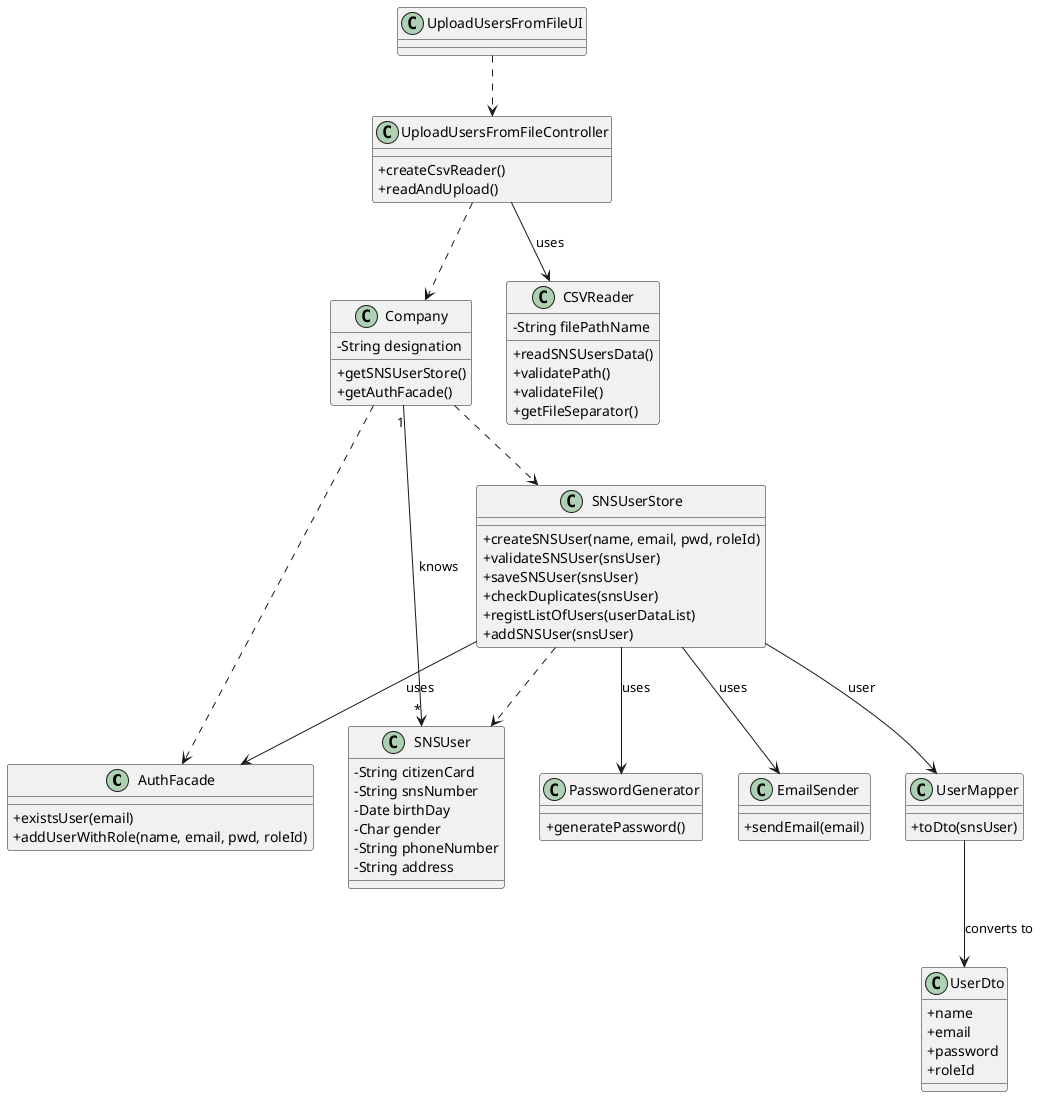 @startuml
skinparam classAttributeIconSize 0

class AuthFacade {
  + existsUser(email)
  + addUserWithRole(name, email, pwd, roleId)
}

class Company {
  - String designation
  + getSNSUserStore()
  + getAuthFacade()
}

class UploadUsersFromFileController {
  + createCsvReader()
  + readAndUpload()
}

class UploadUsersFromFileUI { }

class SNSUser {
  - String citizenCard
  - String snsNumber
  - Date birthDay
  - Char gender
  - String phoneNumber
  - String address
}

class SNSUserStore {
  + createSNSUser(name, email, pwd, roleId)
  + validateSNSUser(snsUser)
  + saveSNSUser(snsUser)
  + checkDuplicates(snsUser)
  + registListOfUsers(userDataList)
  + addSNSUser(snsUser)
}

class PasswordGenerator {
  + generatePassword()
}

class EmailSender {
  + sendEmail(email)
}

class CSVReader {
  - String filePathName

  + readSNSUsersData()
  + validatePath()
  + validateFile()
  + getFileSeparator()
}

class UserMapper{
  + toDto(snsUser)
}

class UserDto{
  + name
  + email
  + password 
  + roleId
}

Company ..> SNSUserStore
Company ..> AuthFacade
Company "1" --> "*" SNSUser : knows
UploadUsersFromFileController ..> Company
UploadUsersFromFileUI ..> UploadUsersFromFileController
UploadUsersFromFileController --> CSVReader : uses
SNSUserStore --> AuthFacade : uses
SNSUserStore --> PasswordGenerator : uses
SNSUserStore --> EmailSender : uses
SNSUserStore ..> SNSUser
SNSUserStore --> UserMapper : user
UserMapper --> UserDto : converts to


@enduml
